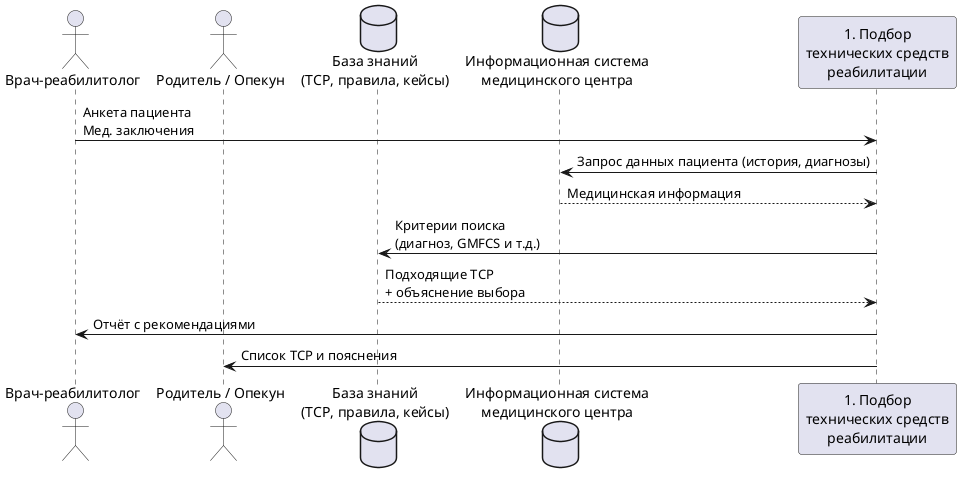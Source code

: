 @startuml
actor "Врач-реабилитолог" as Doctor
actor "Родитель / Опекун" as Parent
database "База знаний\n(ТСР, правила, кейсы)" as KnowledgeBase
database "Информационная система\nмедицинского центра" as MIS
participant "1. Подбор\nтехнических средств\nреабилитации" as Selection

Doctor -> Selection : Анкета пациента\nМед. заключения
Selection -> MIS : Запрос данных пациента (история, диагнозы)
MIS --> Selection : Медицинская информация

Selection -> KnowledgeBase : Критерии поиска\n(диагноз, GMFCS и т.д.)
KnowledgeBase --> Selection : Подходящие ТСР\n+ объяснение выбора

Selection -> Doctor : Отчёт с рекомендациями
Selection -> Parent : Список ТСР и пояснения

@enduml
